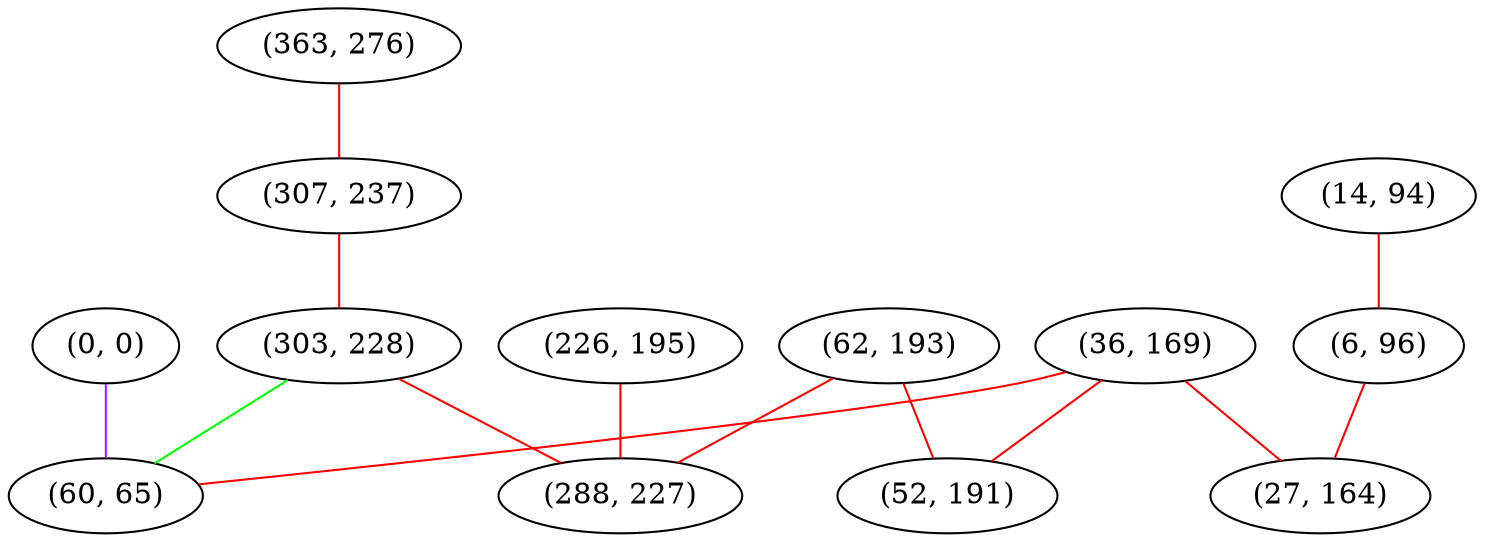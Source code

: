 graph "" {
"(363, 276)";
"(62, 193)";
"(0, 0)";
"(36, 169)";
"(14, 94)";
"(226, 195)";
"(52, 191)";
"(6, 96)";
"(27, 164)";
"(307, 237)";
"(303, 228)";
"(60, 65)";
"(288, 227)";
"(363, 276)" -- "(307, 237)"  [color=red, key=0, weight=1];
"(62, 193)" -- "(52, 191)"  [color=red, key=0, weight=1];
"(62, 193)" -- "(288, 227)"  [color=red, key=0, weight=1];
"(0, 0)" -- "(60, 65)"  [color=purple, key=0, weight=4];
"(36, 169)" -- "(60, 65)"  [color=red, key=0, weight=1];
"(36, 169)" -- "(52, 191)"  [color=red, key=0, weight=1];
"(36, 169)" -- "(27, 164)"  [color=red, key=0, weight=1];
"(14, 94)" -- "(6, 96)"  [color=red, key=0, weight=1];
"(226, 195)" -- "(288, 227)"  [color=red, key=0, weight=1];
"(6, 96)" -- "(27, 164)"  [color=red, key=0, weight=1];
"(307, 237)" -- "(303, 228)"  [color=red, key=0, weight=1];
"(303, 228)" -- "(288, 227)"  [color=red, key=0, weight=1];
"(303, 228)" -- "(60, 65)"  [color=green, key=0, weight=2];
}
